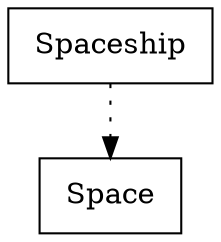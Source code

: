 digraph {
Space [ label=" Space " shape= box ]
Spaceship [ label=" Spaceship " shape= box ]

"Spaceship" -> "Space" [style= dotted ]
}
